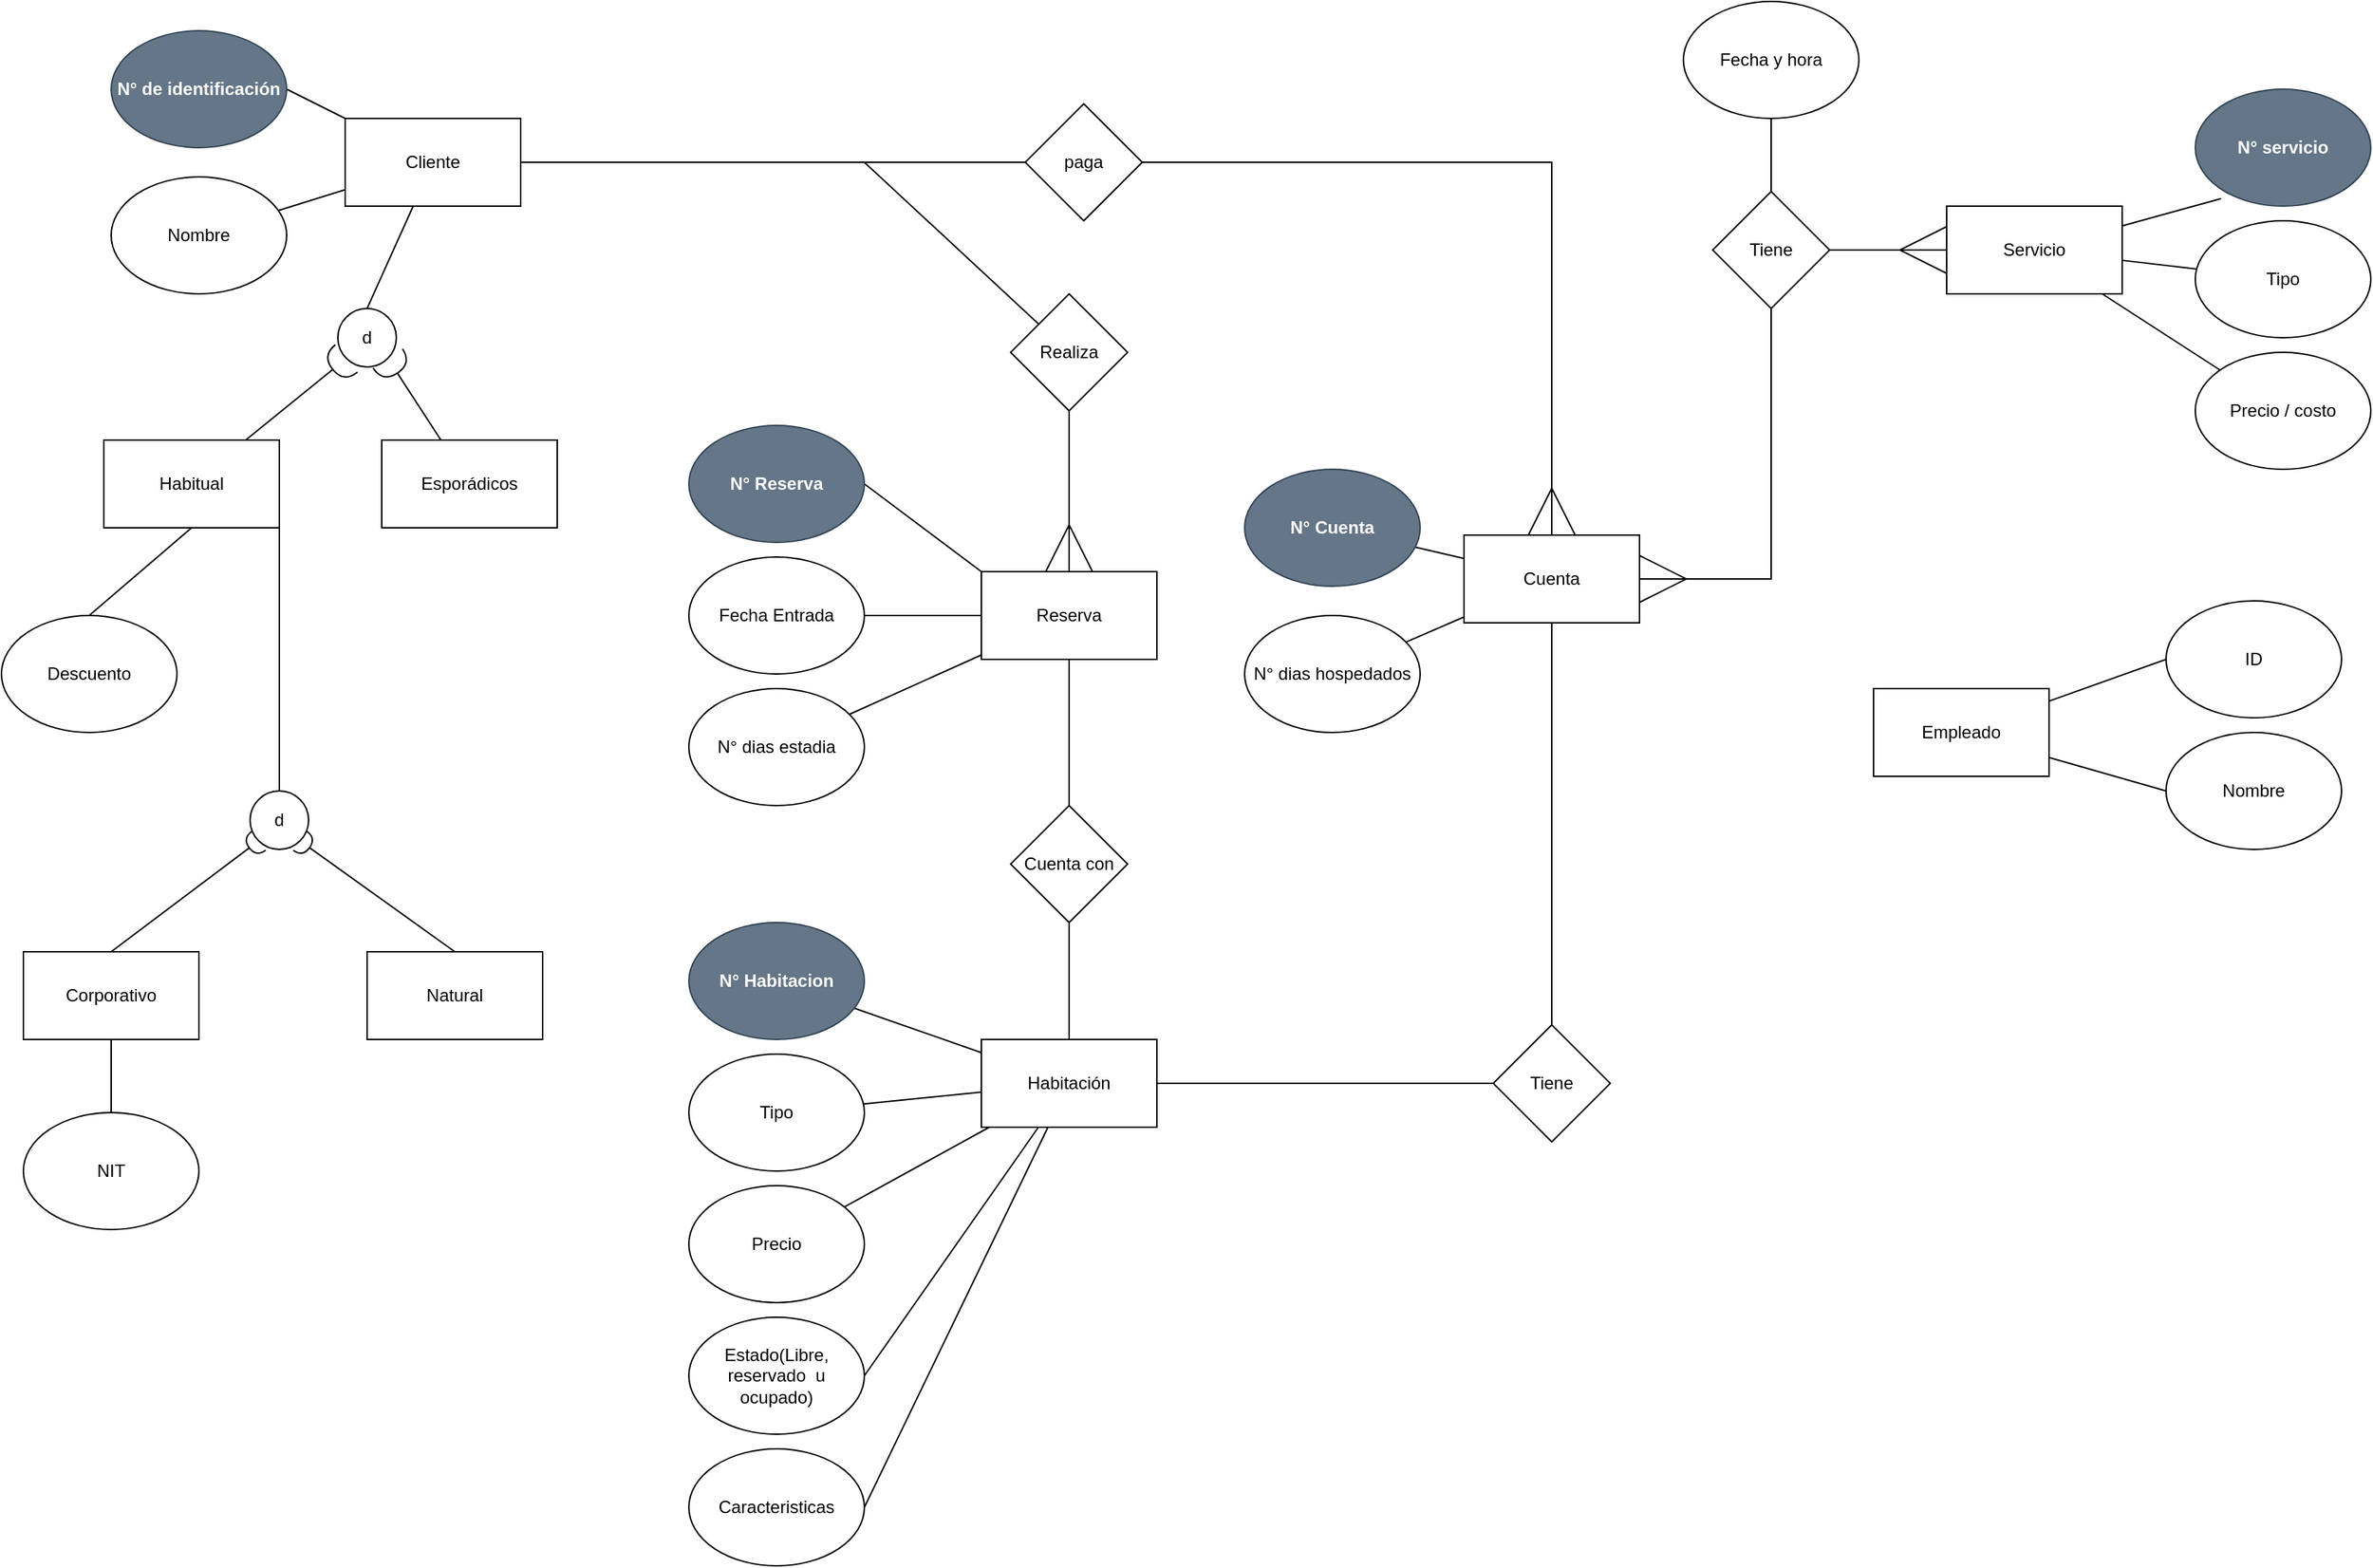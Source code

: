 <mxfile version="24.2.5" type="github">
  <diagram id="R2lEEEUBdFMjLlhIrx00" name="Page-1">
    <mxGraphModel dx="2350" dy="806" grid="1" gridSize="10" guides="1" tooltips="1" connect="1" arrows="1" fold="1" page="1" pageScale="1" pageWidth="850" pageHeight="1100" math="0" shadow="0" extFonts="Permanent Marker^https://fonts.googleapis.com/css?family=Permanent+Marker">
      <root>
        <mxCell id="0" />
        <mxCell id="1" parent="0" />
        <mxCell id="WzUALtF7ErbJbNnm_jxI-42" style="rounded=0;orthogonalLoop=1;jettySize=auto;html=1;endArrow=ERmany;endFill=0;endSize=30;" parent="1" source="WzUALtF7ErbJbNnm_jxI-1" target="WzUALtF7ErbJbNnm_jxI-31" edge="1">
          <mxGeometry relative="1" as="geometry" />
        </mxCell>
        <mxCell id="UDol2EaKQShBg1yIw4Ao-1" style="rounded=0;orthogonalLoop=1;jettySize=auto;html=1;endArrow=ERmany;endFill=0;startArrow=none;startFill=0;targetPerimeterSpacing=0;endSize=30;entryX=1;entryY=0.5;entryDx=0;entryDy=0;" parent="1" source="WzUALtF7ErbJbNnm_jxI-1" target="WzUALtF7ErbJbNnm_jxI-28" edge="1">
          <mxGeometry relative="1" as="geometry">
            <mxPoint x="523.333" y="293.333" as="sourcePoint" />
            <mxPoint x="290" y="410" as="targetPoint" />
            <Array as="points">
              <mxPoint x="380" y="415" />
            </Array>
          </mxGeometry>
        </mxCell>
        <mxCell id="spQq0iddo5qkDsfKNymp-11" style="edgeStyle=orthogonalEdgeStyle;rounded=0;orthogonalLoop=1;jettySize=auto;html=1;entryX=0.5;entryY=1;entryDx=0;entryDy=0;endArrow=none;endFill=0;" edge="1" parent="1" source="WzUALtF7ErbJbNnm_jxI-1" target="WzUALtF7ErbJbNnm_jxI-34">
          <mxGeometry relative="1" as="geometry" />
        </mxCell>
        <mxCell id="WzUALtF7ErbJbNnm_jxI-1" value="Tiene" style="rhombus;whiteSpace=wrap;html=1;" parent="1" vertex="1">
          <mxGeometry x="340" y="150" width="80" height="80" as="geometry" />
        </mxCell>
        <mxCell id="WzUALtF7ErbJbNnm_jxI-11" style="rounded=0;orthogonalLoop=1;jettySize=auto;html=1;endArrow=none;endFill=0;" parent="1" source="WzUALtF7ErbJbNnm_jxI-5" target="WzUALtF7ErbJbNnm_jxI-6" edge="1">
          <mxGeometry relative="1" as="geometry" />
        </mxCell>
        <mxCell id="WzUALtF7ErbJbNnm_jxI-15" style="rounded=0;orthogonalLoop=1;jettySize=auto;html=1;endArrow=none;endFill=0;" parent="1" source="WzUALtF7ErbJbNnm_jxI-5" target="WzUALtF7ErbJbNnm_jxI-7" edge="1">
          <mxGeometry relative="1" as="geometry" />
        </mxCell>
        <mxCell id="WzUALtF7ErbJbNnm_jxI-16" style="rounded=0;orthogonalLoop=1;jettySize=auto;html=1;entryX=1;entryY=0.5;entryDx=0;entryDy=0;endArrow=none;endFill=0;" parent="1" source="WzUALtF7ErbJbNnm_jxI-5" target="WzUALtF7ErbJbNnm_jxI-8" edge="1">
          <mxGeometry relative="1" as="geometry">
            <Array as="points" />
          </mxGeometry>
        </mxCell>
        <mxCell id="WzUALtF7ErbJbNnm_jxI-17" style="rounded=0;orthogonalLoop=1;jettySize=auto;html=1;endArrow=none;endFill=0;entryX=1;entryY=0.5;entryDx=0;entryDy=0;" parent="1" source="WzUALtF7ErbJbNnm_jxI-5" target="WzUALtF7ErbJbNnm_jxI-9" edge="1">
          <mxGeometry relative="1" as="geometry">
            <Array as="points" />
          </mxGeometry>
        </mxCell>
        <mxCell id="WzUALtF7ErbJbNnm_jxI-19" style="rounded=0;orthogonalLoop=1;jettySize=auto;html=1;endArrow=none;endFill=0;" parent="1" source="WzUALtF7ErbJbNnm_jxI-5" target="WzUALtF7ErbJbNnm_jxI-18" edge="1">
          <mxGeometry relative="1" as="geometry" />
        </mxCell>
        <mxCell id="WzUALtF7ErbJbNnm_jxI-5" value="Habitación" style="rounded=0;whiteSpace=wrap;html=1;" parent="1" vertex="1">
          <mxGeometry x="-160" y="730" width="120" height="60" as="geometry" />
        </mxCell>
        <mxCell id="WzUALtF7ErbJbNnm_jxI-6" value="Tipo" style="ellipse;whiteSpace=wrap;html=1;" parent="1" vertex="1">
          <mxGeometry x="-360" y="740" width="120" height="80" as="geometry" />
        </mxCell>
        <mxCell id="WzUALtF7ErbJbNnm_jxI-7" value="Precio" style="ellipse;whiteSpace=wrap;html=1;" parent="1" vertex="1">
          <mxGeometry x="-360" y="830" width="120" height="80" as="geometry" />
        </mxCell>
        <mxCell id="WzUALtF7ErbJbNnm_jxI-8" value="Estado(Libre, reservado&amp;nbsp; u ocupado)" style="ellipse;whiteSpace=wrap;html=1;" parent="1" vertex="1">
          <mxGeometry x="-360" y="920" width="120" height="80" as="geometry" />
        </mxCell>
        <mxCell id="WzUALtF7ErbJbNnm_jxI-9" value="Caracteristicas" style="ellipse;whiteSpace=wrap;html=1;" parent="1" vertex="1">
          <mxGeometry x="-360" y="1010" width="120" height="80" as="geometry" />
        </mxCell>
        <mxCell id="WzUALtF7ErbJbNnm_jxI-18" value="&lt;div&gt;N° Habitacion&lt;/div&gt;" style="ellipse;whiteSpace=wrap;html=1;fillColor=#647687;strokeColor=#314354;fontColor=#ffffff;fontStyle=1" parent="1" vertex="1">
          <mxGeometry x="-360" y="650" width="120" height="80" as="geometry" />
        </mxCell>
        <mxCell id="WzUALtF7ErbJbNnm_jxI-24" style="rounded=0;orthogonalLoop=1;jettySize=auto;html=1;endArrow=none;endFill=0;" parent="1" source="WzUALtF7ErbJbNnm_jxI-20" target="WzUALtF7ErbJbNnm_jxI-22" edge="1">
          <mxGeometry relative="1" as="geometry" />
        </mxCell>
        <mxCell id="WzUALtF7ErbJbNnm_jxI-25" style="rounded=0;orthogonalLoop=1;jettySize=auto;html=1;entryX=1;entryY=0.5;entryDx=0;entryDy=0;endArrow=none;endFill=0;" parent="1" source="WzUALtF7ErbJbNnm_jxI-20" target="WzUALtF7ErbJbNnm_jxI-21" edge="1">
          <mxGeometry relative="1" as="geometry" />
        </mxCell>
        <mxCell id="UDol2EaKQShBg1yIw4Ao-5" style="rounded=0;orthogonalLoop=1;jettySize=auto;html=1;endArrow=none;endFill=0;entryX=0.5;entryY=0;entryDx=0;entryDy=0;" parent="1" source="WzUALtF7ErbJbNnm_jxI-20" target="WzUALtF7ErbJbNnm_jxI-23" edge="1">
          <mxGeometry relative="1" as="geometry">
            <mxPoint x="-525" y="210" as="targetPoint" />
          </mxGeometry>
        </mxCell>
        <mxCell id="WzUALtF7ErbJbNnm_jxI-20" value="Cliente" style="rounded=0;whiteSpace=wrap;html=1;" parent="1" vertex="1">
          <mxGeometry x="-595" y="100" width="120" height="60" as="geometry" />
        </mxCell>
        <mxCell id="WzUALtF7ErbJbNnm_jxI-21" value="N° de identificación" style="ellipse;whiteSpace=wrap;html=1;fontStyle=1;fillColor=#647687;strokeColor=#314354;fontColor=#ffffff;" parent="1" vertex="1">
          <mxGeometry x="-755" y="40" width="120" height="80" as="geometry" />
        </mxCell>
        <mxCell id="WzUALtF7ErbJbNnm_jxI-22" value="Nombre" style="ellipse;whiteSpace=wrap;html=1;" parent="1" vertex="1">
          <mxGeometry x="-755" y="140" width="120" height="80" as="geometry" />
        </mxCell>
        <mxCell id="WzUALtF7ErbJbNnm_jxI-23" value="d" style="ellipse;whiteSpace=wrap;html=1;aspect=fixed;" parent="1" vertex="1">
          <mxGeometry x="-600" y="230" width="40" height="40" as="geometry" />
        </mxCell>
        <mxCell id="WzUALtF7ErbJbNnm_jxI-40" style="rounded=0;orthogonalLoop=1;jettySize=auto;html=1;endArrow=none;endFill=0;" parent="1" source="WzUALtF7ErbJbNnm_jxI-28" target="WzUALtF7ErbJbNnm_jxI-29" edge="1">
          <mxGeometry relative="1" as="geometry">
            <Array as="points" />
          </mxGeometry>
        </mxCell>
        <mxCell id="UDol2EaKQShBg1yIw4Ao-3" style="rounded=0;orthogonalLoop=1;jettySize=auto;html=1;endArrow=none;endFill=0;" parent="1" source="WzUALtF7ErbJbNnm_jxI-28" target="UDol2EaKQShBg1yIw4Ao-2" edge="1">
          <mxGeometry relative="1" as="geometry" />
        </mxCell>
        <mxCell id="WzUALtF7ErbJbNnm_jxI-28" value="Cuenta" style="rounded=0;whiteSpace=wrap;html=1;" parent="1" vertex="1">
          <mxGeometry x="170" y="385" width="120" height="60" as="geometry" />
        </mxCell>
        <mxCell id="WzUALtF7ErbJbNnm_jxI-29" value="N° dias hospedados" style="ellipse;whiteSpace=wrap;html=1;" parent="1" vertex="1">
          <mxGeometry x="20" y="440" width="120" height="80" as="geometry" />
        </mxCell>
        <mxCell id="WzUALtF7ErbJbNnm_jxI-37" style="rounded=0;orthogonalLoop=1;jettySize=auto;html=1;endArrow=none;endFill=0;" parent="1" source="WzUALtF7ErbJbNnm_jxI-31" target="WzUALtF7ErbJbNnm_jxI-32" edge="1">
          <mxGeometry relative="1" as="geometry" />
        </mxCell>
        <mxCell id="WzUALtF7ErbJbNnm_jxI-39" style="rounded=0;orthogonalLoop=1;jettySize=auto;html=1;endArrow=none;endFill=0;" parent="1" source="WzUALtF7ErbJbNnm_jxI-31" target="WzUALtF7ErbJbNnm_jxI-35" edge="1">
          <mxGeometry relative="1" as="geometry" />
        </mxCell>
        <mxCell id="WzUALtF7ErbJbNnm_jxI-31" value="&lt;div&gt;Servicio&lt;/div&gt;" style="rounded=0;whiteSpace=wrap;html=1;" parent="1" vertex="1">
          <mxGeometry x="500" y="160" width="120" height="60" as="geometry" />
        </mxCell>
        <mxCell id="WzUALtF7ErbJbNnm_jxI-32" value="Tipo" style="ellipse;whiteSpace=wrap;html=1;" parent="1" vertex="1">
          <mxGeometry x="670" y="170" width="120" height="80" as="geometry" />
        </mxCell>
        <mxCell id="WzUALtF7ErbJbNnm_jxI-33" value="N° servicio" style="ellipse;whiteSpace=wrap;html=1;fillColor=#647687;fontColor=#ffffff;strokeColor=#314354;fontStyle=1" parent="1" vertex="1">
          <mxGeometry x="670" y="80" width="120" height="80" as="geometry" />
        </mxCell>
        <mxCell id="WzUALtF7ErbJbNnm_jxI-34" value="Fecha y hora" style="ellipse;whiteSpace=wrap;html=1;" parent="1" vertex="1">
          <mxGeometry x="320" y="20" width="120" height="80" as="geometry" />
        </mxCell>
        <mxCell id="WzUALtF7ErbJbNnm_jxI-35" value="Precio / costo" style="ellipse;whiteSpace=wrap;html=1;" parent="1" vertex="1">
          <mxGeometry x="670" y="260" width="120" height="80" as="geometry" />
        </mxCell>
        <mxCell id="WzUALtF7ErbJbNnm_jxI-36" style="rounded=0;orthogonalLoop=1;jettySize=auto;html=1;entryX=0.146;entryY=0.936;entryDx=0;entryDy=0;entryPerimeter=0;endArrow=none;endFill=0;" parent="1" source="WzUALtF7ErbJbNnm_jxI-31" target="WzUALtF7ErbJbNnm_jxI-33" edge="1">
          <mxGeometry relative="1" as="geometry" />
        </mxCell>
        <mxCell id="UDol2EaKQShBg1yIw4Ao-2" value="N° Cuenta" style="ellipse;whiteSpace=wrap;html=1;fillColor=#647687;fontColor=#ffffff;strokeColor=#314354;fontStyle=1" parent="1" vertex="1">
          <mxGeometry x="20" y="340" width="120" height="80" as="geometry" />
        </mxCell>
        <mxCell id="UDol2EaKQShBg1yIw4Ao-14" style="rounded=0;orthogonalLoop=1;jettySize=auto;html=1;endArrow=halfCircle;endFill=0;endSize=10;entryX=0;entryY=1;entryDx=0;entryDy=0;" parent="1" source="UDol2EaKQShBg1yIw4Ao-7" target="WzUALtF7ErbJbNnm_jxI-23" edge="1">
          <mxGeometry relative="1" as="geometry">
            <mxPoint x="-620" y="260" as="targetPoint" />
            <Array as="points" />
          </mxGeometry>
        </mxCell>
        <mxCell id="spQq0iddo5qkDsfKNymp-31" style="rounded=0;orthogonalLoop=1;jettySize=auto;html=1;entryX=0.5;entryY=0;entryDx=0;entryDy=0;endArrow=none;endFill=0;exitX=0.5;exitY=1;exitDx=0;exitDy=0;" edge="1" parent="1" source="UDol2EaKQShBg1yIw4Ao-7" target="spQq0iddo5qkDsfKNymp-30">
          <mxGeometry relative="1" as="geometry" />
        </mxCell>
        <mxCell id="UDol2EaKQShBg1yIw4Ao-7" value="Habitual" style="rounded=0;whiteSpace=wrap;html=1;" parent="1" vertex="1">
          <mxGeometry x="-760" y="320" width="120" height="60" as="geometry" />
        </mxCell>
        <mxCell id="UDol2EaKQShBg1yIw4Ao-13" style="rounded=0;orthogonalLoop=1;jettySize=auto;html=1;endArrow=halfCircle;endFill=0;endSize=10;entryX=1;entryY=1;entryDx=0;entryDy=0;" parent="1" source="UDol2EaKQShBg1yIw4Ao-9" target="WzUALtF7ErbJbNnm_jxI-23" edge="1">
          <mxGeometry relative="1" as="geometry">
            <mxPoint x="-560" y="270" as="targetPoint" />
            <Array as="points" />
          </mxGeometry>
        </mxCell>
        <mxCell id="UDol2EaKQShBg1yIw4Ao-9" value="Esporádicos" style="rounded=0;whiteSpace=wrap;html=1;" parent="1" vertex="1">
          <mxGeometry x="-570" y="320" width="120" height="60" as="geometry" />
        </mxCell>
        <mxCell id="UDol2EaKQShBg1yIw4Ao-24" style="rounded=0;orthogonalLoop=1;jettySize=auto;html=1;endArrow=ERmany;endFill=0;exitX=0.5;exitY=1;exitDx=0;exitDy=0;entryX=0.5;entryY=0;entryDx=0;entryDy=0;endSize=30;" parent="1" source="UDol2EaKQShBg1yIw4Ao-23" target="UDol2EaKQShBg1yIw4Ao-21" edge="1">
          <mxGeometry relative="1" as="geometry">
            <mxPoint x="-60" y="420" as="targetPoint" />
          </mxGeometry>
        </mxCell>
        <mxCell id="UDol2EaKQShBg1yIw4Ao-28" style="rounded=0;orthogonalLoop=1;jettySize=auto;html=1;endArrow=none;endFill=0;entryX=0.5;entryY=0;entryDx=0;entryDy=0;" parent="1" source="UDol2EaKQShBg1yIw4Ao-21" target="UDol2EaKQShBg1yIw4Ao-27" edge="1">
          <mxGeometry relative="1" as="geometry">
            <mxPoint x="-100" y="530" as="targetPoint" />
          </mxGeometry>
        </mxCell>
        <mxCell id="UDol2EaKQShBg1yIw4Ao-32" style="rounded=0;orthogonalLoop=1;jettySize=auto;html=1;endArrow=none;endFill=0;" parent="1" source="UDol2EaKQShBg1yIw4Ao-21" target="UDol2EaKQShBg1yIw4Ao-31" edge="1">
          <mxGeometry relative="1" as="geometry" />
        </mxCell>
        <mxCell id="UDol2EaKQShBg1yIw4Ao-33" style="rounded=0;orthogonalLoop=1;jettySize=auto;html=1;endArrow=none;endFill=0;" parent="1" source="UDol2EaKQShBg1yIw4Ao-21" target="UDol2EaKQShBg1yIw4Ao-30" edge="1">
          <mxGeometry relative="1" as="geometry" />
        </mxCell>
        <mxCell id="spQq0iddo5qkDsfKNymp-13" style="rounded=0;orthogonalLoop=1;jettySize=auto;html=1;exitX=0;exitY=0;exitDx=0;exitDy=0;entryX=1;entryY=0.5;entryDx=0;entryDy=0;endArrow=none;endFill=0;" edge="1" parent="1" source="UDol2EaKQShBg1yIw4Ao-21" target="spQq0iddo5qkDsfKNymp-12">
          <mxGeometry relative="1" as="geometry" />
        </mxCell>
        <mxCell id="UDol2EaKQShBg1yIw4Ao-21" value="Reserva" style="rounded=0;whiteSpace=wrap;html=1;" parent="1" vertex="1">
          <mxGeometry x="-160" y="410" width="120" height="60" as="geometry" />
        </mxCell>
        <mxCell id="UDol2EaKQShBg1yIw4Ao-26" style="rounded=0;orthogonalLoop=1;jettySize=auto;html=1;entryX=1;entryY=0.5;entryDx=0;entryDy=0;endArrow=none;endFill=0;" parent="1" source="UDol2EaKQShBg1yIw4Ao-23" target="WzUALtF7ErbJbNnm_jxI-20" edge="1">
          <mxGeometry relative="1" as="geometry">
            <Array as="points">
              <mxPoint x="-240" y="130" />
            </Array>
          </mxGeometry>
        </mxCell>
        <mxCell id="UDol2EaKQShBg1yIw4Ao-23" value="Realiza" style="rhombus;whiteSpace=wrap;html=1;" parent="1" vertex="1">
          <mxGeometry x="-140" y="220" width="80" height="80" as="geometry" />
        </mxCell>
        <mxCell id="UDol2EaKQShBg1yIw4Ao-29" style="rounded=0;orthogonalLoop=1;jettySize=auto;html=1;endArrow=none;endFill=0;entryX=0.5;entryY=0;entryDx=0;entryDy=0;exitX=0.5;exitY=1;exitDx=0;exitDy=0;" parent="1" source="UDol2EaKQShBg1yIw4Ao-27" target="WzUALtF7ErbJbNnm_jxI-5" edge="1">
          <mxGeometry relative="1" as="geometry" />
        </mxCell>
        <mxCell id="UDol2EaKQShBg1yIw4Ao-27" value="Cuenta con" style="rhombus;whiteSpace=wrap;html=1;" parent="1" vertex="1">
          <mxGeometry x="-140" y="570" width="80" height="80" as="geometry" />
        </mxCell>
        <mxCell id="UDol2EaKQShBg1yIw4Ao-30" value="Fecha Entrada" style="ellipse;whiteSpace=wrap;html=1;" parent="1" vertex="1">
          <mxGeometry x="-360" y="400" width="120" height="80" as="geometry" />
        </mxCell>
        <mxCell id="UDol2EaKQShBg1yIw4Ao-31" value="N° dias estadia" style="ellipse;whiteSpace=wrap;html=1;" parent="1" vertex="1">
          <mxGeometry x="-360" y="490" width="120" height="80" as="geometry" />
        </mxCell>
        <mxCell id="spQq0iddo5qkDsfKNymp-8" value="" style="rounded=0;orthogonalLoop=1;jettySize=auto;html=1;endArrow=ERmany;endFill=0;endSize=30;exitX=1;exitY=0.5;exitDx=0;exitDy=0;entryX=0.5;entryY=0;entryDx=0;entryDy=0;" edge="1" parent="1" source="spQq0iddo5qkDsfKNymp-7" target="WzUALtF7ErbJbNnm_jxI-28">
          <mxGeometry relative="1" as="geometry">
            <mxPoint x="230" y="380" as="targetPoint" />
            <Array as="points">
              <mxPoint x="230" y="130" />
              <mxPoint x="230" y="290" />
            </Array>
          </mxGeometry>
        </mxCell>
        <mxCell id="spQq0iddo5qkDsfKNymp-10" style="edgeStyle=orthogonalEdgeStyle;rounded=0;orthogonalLoop=1;jettySize=auto;html=1;strokeColor=default;endArrow=none;endFill=0;" edge="1" parent="1" source="spQq0iddo5qkDsfKNymp-7">
          <mxGeometry relative="1" as="geometry">
            <mxPoint x="-475" y="130" as="targetPoint" />
          </mxGeometry>
        </mxCell>
        <mxCell id="spQq0iddo5qkDsfKNymp-7" value="paga" style="rhombus;whiteSpace=wrap;html=1;" vertex="1" parent="1">
          <mxGeometry x="-130" y="90" width="80" height="80" as="geometry" />
        </mxCell>
        <mxCell id="spQq0iddo5qkDsfKNymp-12" value="N° Reserva" style="ellipse;whiteSpace=wrap;html=1;fillColor=#647687;fontColor=#ffffff;strokeColor=#314354;fontStyle=1" vertex="1" parent="1">
          <mxGeometry x="-360" y="310" width="120" height="80" as="geometry" />
        </mxCell>
        <mxCell id="spQq0iddo5qkDsfKNymp-15" style="rounded=0;orthogonalLoop=1;jettySize=auto;html=1;entryX=0.5;entryY=1;entryDx=0;entryDy=0;endArrow=none;endFill=0;" edge="1" parent="1" source="spQq0iddo5qkDsfKNymp-14" target="WzUALtF7ErbJbNnm_jxI-28">
          <mxGeometry relative="1" as="geometry" />
        </mxCell>
        <mxCell id="spQq0iddo5qkDsfKNymp-16" style="rounded=0;orthogonalLoop=1;jettySize=auto;html=1;entryX=1;entryY=0.5;entryDx=0;entryDy=0;endArrow=none;endFill=0;" edge="1" parent="1" source="spQq0iddo5qkDsfKNymp-14" target="WzUALtF7ErbJbNnm_jxI-5">
          <mxGeometry relative="1" as="geometry" />
        </mxCell>
        <mxCell id="spQq0iddo5qkDsfKNymp-14" value="Tiene" style="rhombus;whiteSpace=wrap;html=1;" vertex="1" parent="1">
          <mxGeometry x="190" y="720" width="80" height="80" as="geometry" />
        </mxCell>
        <mxCell id="spQq0iddo5qkDsfKNymp-23" style="rounded=0;orthogonalLoop=1;jettySize=auto;html=1;exitX=0.5;exitY=0;exitDx=0;exitDy=0;entryX=1;entryY=1;entryDx=0;entryDy=0;endArrow=none;endFill=0;" edge="1" parent="1" source="spQq0iddo5qkDsfKNymp-21" target="UDol2EaKQShBg1yIw4Ao-7">
          <mxGeometry relative="1" as="geometry" />
        </mxCell>
        <mxCell id="spQq0iddo5qkDsfKNymp-24" style="rounded=0;orthogonalLoop=1;jettySize=auto;html=1;exitX=1;exitY=1;exitDx=0;exitDy=0;entryX=0.5;entryY=0;entryDx=0;entryDy=0;endArrow=none;endFill=0;startArrow=halfCircle;startFill=0;targetPerimeterSpacing=10;" edge="1" parent="1" source="spQq0iddo5qkDsfKNymp-21" target="spQq0iddo5qkDsfKNymp-29">
          <mxGeometry relative="1" as="geometry">
            <mxPoint x="-465.0" y="670" as="targetPoint" />
          </mxGeometry>
        </mxCell>
        <mxCell id="spQq0iddo5qkDsfKNymp-25" style="rounded=0;orthogonalLoop=1;jettySize=auto;html=1;entryX=0.5;entryY=0;entryDx=0;entryDy=0;endArrow=none;endFill=0;startArrow=halfCircle;startFill=0;targetPerimeterSpacing=10;exitX=0;exitY=1;exitDx=0;exitDy=0;" edge="1" parent="1" source="spQq0iddo5qkDsfKNymp-21" target="spQq0iddo5qkDsfKNymp-28">
          <mxGeometry relative="1" as="geometry">
            <mxPoint x="-699" y="579" as="sourcePoint" />
            <mxPoint x="-765" y="660" as="targetPoint" />
          </mxGeometry>
        </mxCell>
        <mxCell id="spQq0iddo5qkDsfKNymp-21" value="d" style="ellipse;whiteSpace=wrap;html=1;aspect=fixed;" vertex="1" parent="1">
          <mxGeometry x="-660" y="560" width="40" height="40" as="geometry" />
        </mxCell>
        <mxCell id="spQq0iddo5qkDsfKNymp-37" style="rounded=0;orthogonalLoop=1;jettySize=auto;html=1;entryX=0.5;entryY=0;entryDx=0;entryDy=0;endArrow=none;endFill=0;" edge="1" parent="1" source="spQq0iddo5qkDsfKNymp-28" target="spQq0iddo5qkDsfKNymp-36">
          <mxGeometry relative="1" as="geometry" />
        </mxCell>
        <mxCell id="spQq0iddo5qkDsfKNymp-28" value="Corporativo" style="rounded=0;whiteSpace=wrap;html=1;" vertex="1" parent="1">
          <mxGeometry x="-815" y="670" width="120" height="60" as="geometry" />
        </mxCell>
        <mxCell id="spQq0iddo5qkDsfKNymp-29" value="Natural" style="rounded=0;whiteSpace=wrap;html=1;" vertex="1" parent="1">
          <mxGeometry x="-580" y="670" width="120" height="60" as="geometry" />
        </mxCell>
        <mxCell id="spQq0iddo5qkDsfKNymp-30" value="Descuento" style="ellipse;whiteSpace=wrap;html=1;" vertex="1" parent="1">
          <mxGeometry x="-830" y="440" width="120" height="80" as="geometry" />
        </mxCell>
        <mxCell id="spQq0iddo5qkDsfKNymp-36" value="NIT" style="ellipse;whiteSpace=wrap;html=1;" vertex="1" parent="1">
          <mxGeometry x="-815" y="780" width="120" height="80" as="geometry" />
        </mxCell>
        <mxCell id="spQq0iddo5qkDsfKNymp-41" style="rounded=0;orthogonalLoop=1;jettySize=auto;html=1;entryX=0;entryY=0.5;entryDx=0;entryDy=0;endArrow=none;endFill=0;" edge="1" parent="1" source="spQq0iddo5qkDsfKNymp-38" target="spQq0iddo5qkDsfKNymp-39">
          <mxGeometry relative="1" as="geometry" />
        </mxCell>
        <mxCell id="spQq0iddo5qkDsfKNymp-42" style="rounded=0;orthogonalLoop=1;jettySize=auto;html=1;entryX=0;entryY=0.5;entryDx=0;entryDy=0;endArrow=none;endFill=0;" edge="1" parent="1" source="spQq0iddo5qkDsfKNymp-38" target="spQq0iddo5qkDsfKNymp-40">
          <mxGeometry relative="1" as="geometry" />
        </mxCell>
        <mxCell id="spQq0iddo5qkDsfKNymp-38" value="Empleado" style="rounded=0;whiteSpace=wrap;html=1;" vertex="1" parent="1">
          <mxGeometry x="450" y="490" width="120" height="60" as="geometry" />
        </mxCell>
        <mxCell id="spQq0iddo5qkDsfKNymp-39" value="ID" style="ellipse;whiteSpace=wrap;html=1;" vertex="1" parent="1">
          <mxGeometry x="650" y="430" width="120" height="80" as="geometry" />
        </mxCell>
        <mxCell id="spQq0iddo5qkDsfKNymp-40" value="Nombre" style="ellipse;whiteSpace=wrap;html=1;" vertex="1" parent="1">
          <mxGeometry x="650" y="520" width="120" height="80" as="geometry" />
        </mxCell>
      </root>
    </mxGraphModel>
  </diagram>
</mxfile>
